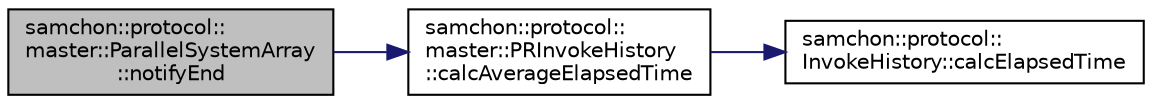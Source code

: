 digraph "samchon::protocol::master::ParallelSystemArray::notifyEnd"
{
  edge [fontname="Helvetica",fontsize="10",labelfontname="Helvetica",labelfontsize="10"];
  node [fontname="Helvetica",fontsize="10",shape=record];
  rankdir="LR";
  Node1 [label="samchon::protocol::\lmaster::ParallelSystemArray\l::notifyEnd",height=0.2,width=0.4,color="black", fillcolor="grey75", style="filled", fontcolor="black"];
  Node1 -> Node2 [color="midnightblue",fontsize="10",style="solid",fontname="Helvetica"];
  Node2 [label="samchon::protocol::\lmaster::PRInvokeHistory\l::calcAverageElapsedTime",height=0.2,width=0.4,color="black", fillcolor="white", style="filled",URL="$d9/dae/classsamchon_1_1protocol_1_1master_1_1PRInvokeHistory.html#a2763eecaaa3fa00a205f66b583b4c1c4",tooltip="Calculate average of elapsed time for each segmentation. "];
  Node2 -> Node3 [color="midnightblue",fontsize="10",style="solid",fontname="Helvetica"];
  Node3 [label="samchon::protocol::\lInvokeHistory::calcElapsedTime",height=0.2,width=0.4,color="black", fillcolor="white", style="filled",URL="$da/d47/classsamchon_1_1protocol_1_1InvokeHistory.html#a5dc9e78166991da328db57354a745647",tooltip="Get elapsed time. "];
}
